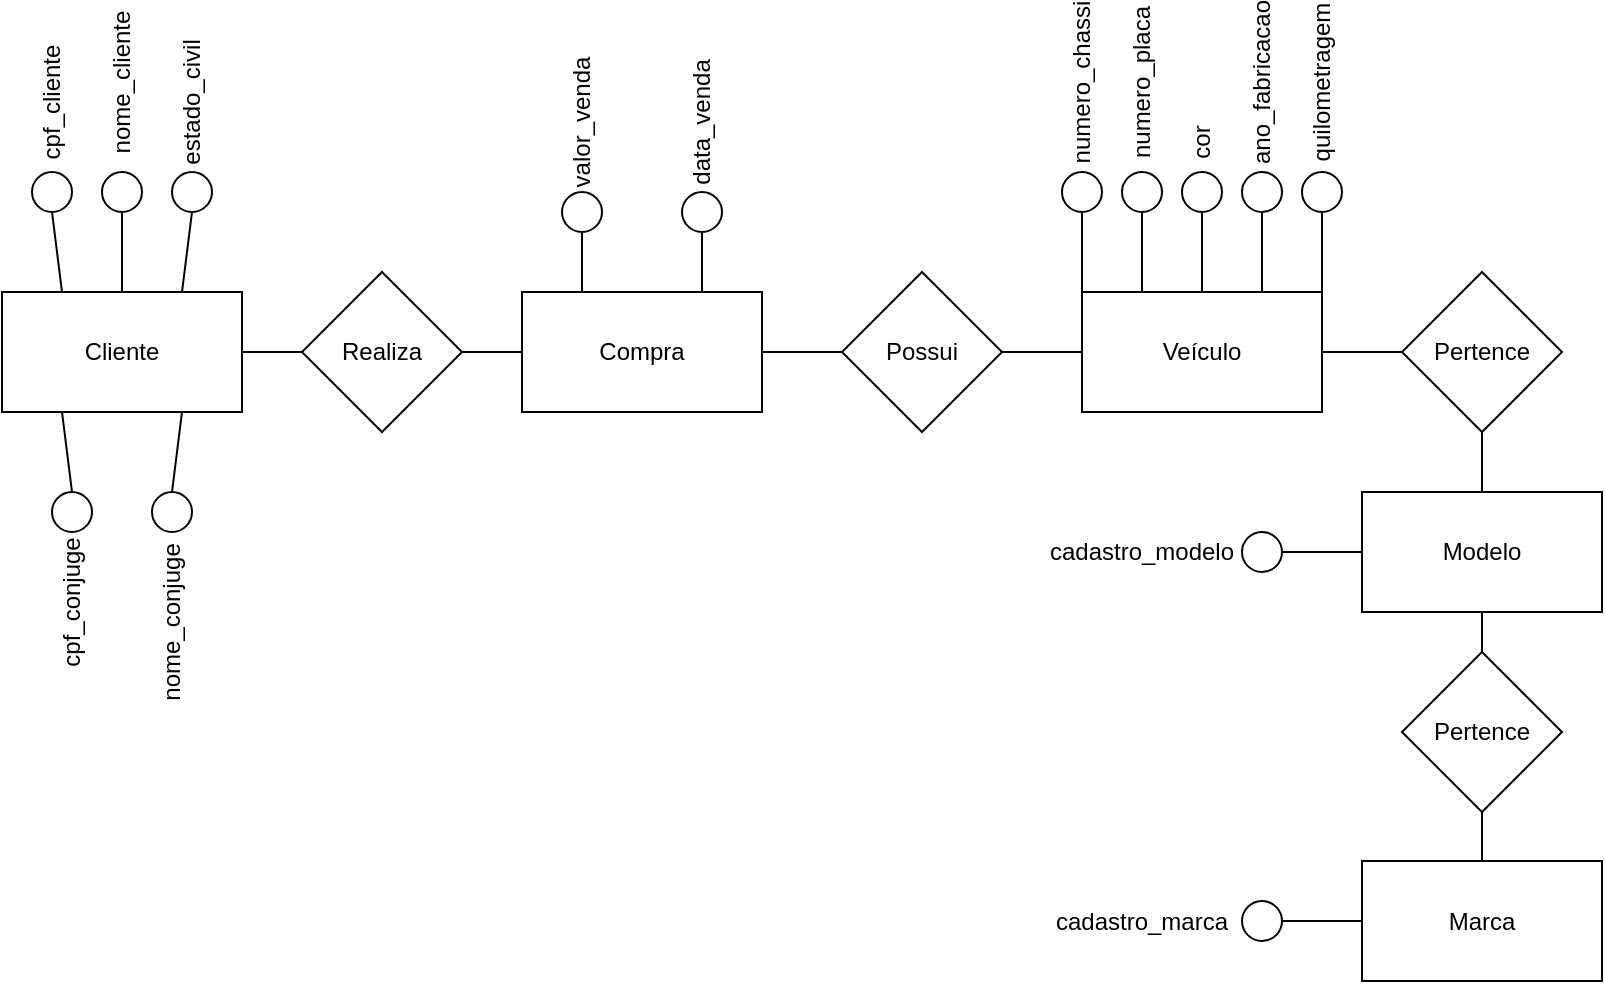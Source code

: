 <mxfile version="17.4.0" type="github"><diagram id="84FJhLwSLJNB9v0vcDva" name="Page-1"><mxGraphModel dx="920" dy="800" grid="1" gridSize="10" guides="1" tooltips="1" connect="1" arrows="1" fold="1" page="1" pageScale="1" pageWidth="827" pageHeight="1169" math="0" shadow="0"><root><mxCell id="0"/><mxCell id="1" parent="0"/><mxCell id="sv6pKw_-4pBWD1Z9WhgW-1" value="&lt;div&gt;Veículo&lt;/div&gt;" style="rounded=0;whiteSpace=wrap;html=1;" vertex="1" parent="1"><mxGeometry x="540" y="160" width="120" height="60" as="geometry"/></mxCell><mxCell id="sv6pKw_-4pBWD1Z9WhgW-2" value="Pertence" style="rhombus;whiteSpace=wrap;html=1;" vertex="1" parent="1"><mxGeometry x="700" y="150" width="80" height="80" as="geometry"/></mxCell><mxCell id="sv6pKw_-4pBWD1Z9WhgW-3" value="Marca" style="rounded=0;whiteSpace=wrap;html=1;" vertex="1" parent="1"><mxGeometry x="680" y="444.5" width="120" height="60" as="geometry"/></mxCell><mxCell id="sv6pKw_-4pBWD1Z9WhgW-4" value="Pertence" style="rhombus;whiteSpace=wrap;html=1;" vertex="1" parent="1"><mxGeometry x="700" y="340" width="80" height="80" as="geometry"/></mxCell><mxCell id="sv6pKw_-4pBWD1Z9WhgW-5" value="Modelo" style="rounded=0;whiteSpace=wrap;html=1;" vertex="1" parent="1"><mxGeometry x="680" y="260" width="120" height="60" as="geometry"/></mxCell><mxCell id="sv6pKw_-4pBWD1Z9WhgW-7" value="" style="endArrow=none;html=1;rounded=0;entryX=0;entryY=0.5;entryDx=0;entryDy=0;" edge="1" parent="1" target="sv6pKw_-4pBWD1Z9WhgW-2"><mxGeometry width="50" height="50" relative="1" as="geometry"><mxPoint x="660" y="190" as="sourcePoint"/><mxPoint x="500" y="120" as="targetPoint"/></mxGeometry></mxCell><mxCell id="sv6pKw_-4pBWD1Z9WhgW-8" value="" style="endArrow=none;html=1;rounded=0;exitX=0.5;exitY=0;exitDx=0;exitDy=0;" edge="1" parent="1" source="sv6pKw_-4pBWD1Z9WhgW-3"><mxGeometry width="50" height="50" relative="1" as="geometry"><mxPoint x="520" y="340" as="sourcePoint"/><mxPoint x="740" y="420" as="targetPoint"/></mxGeometry></mxCell><mxCell id="sv6pKw_-4pBWD1Z9WhgW-9" value="" style="endArrow=none;html=1;rounded=0;exitX=0.5;exitY=0;exitDx=0;exitDy=0;entryX=0.5;entryY=1;entryDx=0;entryDy=0;" edge="1" parent="1" source="sv6pKw_-4pBWD1Z9WhgW-4" target="sv6pKw_-4pBWD1Z9WhgW-5"><mxGeometry width="50" height="50" relative="1" as="geometry"><mxPoint x="640" y="340" as="sourcePoint"/><mxPoint x="690" y="290" as="targetPoint"/></mxGeometry></mxCell><mxCell id="sv6pKw_-4pBWD1Z9WhgW-13" value="Cliente" style="rounded=0;whiteSpace=wrap;html=1;" vertex="1" parent="1"><mxGeometry y="160" width="120" height="60" as="geometry"/></mxCell><mxCell id="sv6pKw_-4pBWD1Z9WhgW-14" value="" style="endArrow=none;html=1;rounded=0;exitX=1;exitY=0.5;exitDx=0;exitDy=0;entryX=0;entryY=0.5;entryDx=0;entryDy=0;" edge="1" parent="1" source="sv6pKw_-4pBWD1Z9WhgW-13"><mxGeometry width="50" height="50" relative="1" as="geometry"><mxPoint x="120" y="210" as="sourcePoint"/><mxPoint x="180" y="190" as="targetPoint"/></mxGeometry></mxCell><mxCell id="sv6pKw_-4pBWD1Z9WhgW-15" value="Realiza" style="rhombus;whiteSpace=wrap;html=1;" vertex="1" parent="1"><mxGeometry x="150" y="150" width="80" height="80" as="geometry"/></mxCell><mxCell id="sv6pKw_-4pBWD1Z9WhgW-16" value="Compra" style="rounded=0;whiteSpace=wrap;html=1;" vertex="1" parent="1"><mxGeometry x="260" y="160" width="120" height="60" as="geometry"/></mxCell><mxCell id="sv6pKw_-4pBWD1Z9WhgW-17" value="" style="endArrow=none;html=1;rounded=0;exitX=1;exitY=0.5;exitDx=0;exitDy=0;entryX=0;entryY=0.5;entryDx=0;entryDy=0;" edge="1" parent="1" source="sv6pKw_-4pBWD1Z9WhgW-15" target="sv6pKw_-4pBWD1Z9WhgW-16"><mxGeometry width="50" height="50" relative="1" as="geometry"><mxPoint x="220" y="210" as="sourcePoint"/><mxPoint x="270" y="160" as="targetPoint"/></mxGeometry></mxCell><mxCell id="sv6pKw_-4pBWD1Z9WhgW-18" value="Possui" style="rhombus;whiteSpace=wrap;html=1;" vertex="1" parent="1"><mxGeometry x="420" y="150" width="80" height="80" as="geometry"/></mxCell><mxCell id="sv6pKw_-4pBWD1Z9WhgW-19" value="" style="endArrow=none;html=1;rounded=0;exitX=1;exitY=0.5;exitDx=0;exitDy=0;entryX=0;entryY=0.5;entryDx=0;entryDy=0;" edge="1" parent="1" source="sv6pKw_-4pBWD1Z9WhgW-16" target="sv6pKw_-4pBWD1Z9WhgW-18"><mxGeometry width="50" height="50" relative="1" as="geometry"><mxPoint x="380" y="210" as="sourcePoint"/><mxPoint x="430" y="160" as="targetPoint"/></mxGeometry></mxCell><mxCell id="sv6pKw_-4pBWD1Z9WhgW-20" value="" style="endArrow=none;html=1;rounded=0;exitX=1;exitY=0.5;exitDx=0;exitDy=0;entryX=0;entryY=0.5;entryDx=0;entryDy=0;" edge="1" parent="1" source="sv6pKw_-4pBWD1Z9WhgW-18" target="sv6pKw_-4pBWD1Z9WhgW-1"><mxGeometry width="50" height="50" relative="1" as="geometry"><mxPoint x="520" y="220" as="sourcePoint"/><mxPoint x="570" y="170" as="targetPoint"/></mxGeometry></mxCell><mxCell id="sv6pKw_-4pBWD1Z9WhgW-21" value="" style="endArrow=none;html=1;rounded=0;entryX=0.5;entryY=1;entryDx=0;entryDy=0;exitX=0.5;exitY=0;exitDx=0;exitDy=0;" edge="1" parent="1" source="sv6pKw_-4pBWD1Z9WhgW-5" target="sv6pKw_-4pBWD1Z9WhgW-2"><mxGeometry width="50" height="50" relative="1" as="geometry"><mxPoint x="720" y="270" as="sourcePoint"/><mxPoint x="770" y="220" as="targetPoint"/></mxGeometry></mxCell><mxCell id="sv6pKw_-4pBWD1Z9WhgW-23" value="" style="ellipse;whiteSpace=wrap;html=1;aspect=fixed;" vertex="1" parent="1"><mxGeometry x="530" y="100" width="20" height="20" as="geometry"/></mxCell><mxCell id="sv6pKw_-4pBWD1Z9WhgW-26" value="" style="ellipse;whiteSpace=wrap;html=1;aspect=fixed;" vertex="1" parent="1"><mxGeometry x="560" y="100" width="20" height="20" as="geometry"/></mxCell><mxCell id="sv6pKw_-4pBWD1Z9WhgW-28" value="" style="ellipse;whiteSpace=wrap;html=1;aspect=fixed;" vertex="1" parent="1"><mxGeometry x="590" y="100" width="20" height="20" as="geometry"/></mxCell><mxCell id="sv6pKw_-4pBWD1Z9WhgW-29" value="" style="ellipse;whiteSpace=wrap;html=1;aspect=fixed;" vertex="1" parent="1"><mxGeometry x="620" y="100" width="20" height="20" as="geometry"/></mxCell><mxCell id="sv6pKw_-4pBWD1Z9WhgW-30" value="" style="ellipse;whiteSpace=wrap;html=1;aspect=fixed;" vertex="1" parent="1"><mxGeometry x="650" y="100" width="20" height="20" as="geometry"/></mxCell><mxCell id="sv6pKw_-4pBWD1Z9WhgW-31" value="numero_chassi" style="text;html=1;strokeColor=none;fillColor=none;align=center;verticalAlign=middle;whiteSpace=wrap;rounded=0;rotation=-90;" vertex="1" parent="1"><mxGeometry x="510" y="40" width="60" height="30" as="geometry"/></mxCell><mxCell id="sv6pKw_-4pBWD1Z9WhgW-32" value="&lt;div&gt;numero_placa&lt;/div&gt;" style="text;html=1;strokeColor=none;fillColor=none;align=center;verticalAlign=middle;whiteSpace=wrap;rounded=0;rotation=-90;" vertex="1" parent="1"><mxGeometry x="540" y="40" width="60" height="30" as="geometry"/></mxCell><mxCell id="sv6pKw_-4pBWD1Z9WhgW-33" value="cor" style="text;html=1;strokeColor=none;fillColor=none;align=center;verticalAlign=middle;whiteSpace=wrap;rounded=0;rotation=-90;" vertex="1" parent="1"><mxGeometry x="570" y="70" width="60" height="30" as="geometry"/></mxCell><mxCell id="sv6pKw_-4pBWD1Z9WhgW-34" value="ano_fabricacao" style="text;html=1;strokeColor=none;fillColor=none;align=center;verticalAlign=middle;whiteSpace=wrap;rounded=0;rotation=-90;" vertex="1" parent="1"><mxGeometry x="600" y="40" width="60" height="30" as="geometry"/></mxCell><mxCell id="sv6pKw_-4pBWD1Z9WhgW-35" value="quilometragem" style="text;html=1;strokeColor=none;fillColor=none;align=center;verticalAlign=middle;whiteSpace=wrap;rounded=0;rotation=-90;" vertex="1" parent="1"><mxGeometry x="630" y="40" width="60" height="30" as="geometry"/></mxCell><mxCell id="sv6pKw_-4pBWD1Z9WhgW-36" value="" style="endArrow=none;html=1;rounded=0;entryX=0.5;entryY=1;entryDx=0;entryDy=0;" edge="1" parent="1" target="sv6pKw_-4pBWD1Z9WhgW-23"><mxGeometry width="50" height="50" relative="1" as="geometry"><mxPoint x="540" y="160" as="sourcePoint"/><mxPoint x="570" y="130" as="targetPoint"/><Array as="points"><mxPoint x="540" y="160"/><mxPoint x="540" y="140"/></Array></mxGeometry></mxCell><mxCell id="sv6pKw_-4pBWD1Z9WhgW-37" value="" style="endArrow=none;html=1;rounded=0;entryX=0.5;entryY=1;entryDx=0;entryDy=0;exitX=0.25;exitY=0;exitDx=0;exitDy=0;" edge="1" parent="1" source="sv6pKw_-4pBWD1Z9WhgW-1" target="sv6pKw_-4pBWD1Z9WhgW-26"><mxGeometry width="50" height="50" relative="1" as="geometry"><mxPoint x="620" y="170" as="sourcePoint"/><mxPoint x="670" y="120" as="targetPoint"/><Array as="points"><mxPoint x="570" y="140"/></Array></mxGeometry></mxCell><mxCell id="sv6pKw_-4pBWD1Z9WhgW-38" value="" style="endArrow=none;html=1;rounded=0;exitX=0.5;exitY=0;exitDx=0;exitDy=0;" edge="1" parent="1" source="sv6pKw_-4pBWD1Z9WhgW-1"><mxGeometry width="50" height="50" relative="1" as="geometry"><mxPoint x="680" y="150" as="sourcePoint"/><mxPoint x="600" y="120" as="targetPoint"/></mxGeometry></mxCell><mxCell id="sv6pKw_-4pBWD1Z9WhgW-39" value="" style="endArrow=none;html=1;rounded=0;exitX=0.75;exitY=0;exitDx=0;exitDy=0;entryX=0.5;entryY=1;entryDx=0;entryDy=0;" edge="1" parent="1" source="sv6pKw_-4pBWD1Z9WhgW-1" target="sv6pKw_-4pBWD1Z9WhgW-29"><mxGeometry width="50" height="50" relative="1" as="geometry"><mxPoint x="710" y="120" as="sourcePoint"/><mxPoint x="760" y="70" as="targetPoint"/><Array as="points"><mxPoint x="630" y="140"/></Array></mxGeometry></mxCell><mxCell id="sv6pKw_-4pBWD1Z9WhgW-40" value="" style="endArrow=none;html=1;rounded=0;exitX=1;exitY=0;exitDx=0;exitDy=0;entryX=0.5;entryY=1;entryDx=0;entryDy=0;" edge="1" parent="1" source="sv6pKw_-4pBWD1Z9WhgW-1" target="sv6pKw_-4pBWD1Z9WhgW-30"><mxGeometry width="50" height="50" relative="1" as="geometry"><mxPoint x="690" y="120" as="sourcePoint"/><mxPoint x="740" y="70" as="targetPoint"/><Array as="points"><mxPoint x="660" y="140"/></Array></mxGeometry></mxCell><mxCell id="sv6pKw_-4pBWD1Z9WhgW-42" value="" style="ellipse;whiteSpace=wrap;html=1;aspect=fixed;" vertex="1" parent="1"><mxGeometry x="280" y="110" width="20" height="20" as="geometry"/></mxCell><mxCell id="sv6pKw_-4pBWD1Z9WhgW-43" value="" style="ellipse;whiteSpace=wrap;html=1;aspect=fixed;" vertex="1" parent="1"><mxGeometry x="340" y="110" width="20" height="20" as="geometry"/></mxCell><mxCell id="sv6pKw_-4pBWD1Z9WhgW-44" value="valor_venda" style="text;html=1;strokeColor=none;fillColor=none;align=center;verticalAlign=middle;whiteSpace=wrap;rounded=0;rotation=270;" vertex="1" parent="1"><mxGeometry x="260" y="60" width="60" height="30" as="geometry"/></mxCell><mxCell id="sv6pKw_-4pBWD1Z9WhgW-45" value="data_venda" style="text;html=1;strokeColor=none;fillColor=none;align=center;verticalAlign=middle;whiteSpace=wrap;rounded=0;rotation=-90;" vertex="1" parent="1"><mxGeometry x="320" y="60" width="60" height="30" as="geometry"/></mxCell><mxCell id="sv6pKw_-4pBWD1Z9WhgW-46" value="" style="endArrow=none;html=1;rounded=0;entryX=0.5;entryY=1;entryDx=0;entryDy=0;exitX=0.25;exitY=0;exitDx=0;exitDy=0;" edge="1" parent="1" source="sv6pKw_-4pBWD1Z9WhgW-16" target="sv6pKw_-4pBWD1Z9WhgW-42"><mxGeometry width="50" height="50" relative="1" as="geometry"><mxPoint x="260" y="170" as="sourcePoint"/><mxPoint x="300" y="140" as="targetPoint"/></mxGeometry></mxCell><mxCell id="sv6pKw_-4pBWD1Z9WhgW-48" value="" style="endArrow=none;html=1;rounded=0;entryX=0.5;entryY=1;entryDx=0;entryDy=0;exitX=0.75;exitY=0;exitDx=0;exitDy=0;" edge="1" parent="1" source="sv6pKw_-4pBWD1Z9WhgW-16" target="sv6pKw_-4pBWD1Z9WhgW-43"><mxGeometry width="50" height="50" relative="1" as="geometry"><mxPoint x="290" y="170" as="sourcePoint"/><mxPoint x="340" y="120" as="targetPoint"/></mxGeometry></mxCell><mxCell id="sv6pKw_-4pBWD1Z9WhgW-51" value="" style="ellipse;whiteSpace=wrap;html=1;aspect=fixed;" vertex="1" parent="1"><mxGeometry x="620" y="280" width="20" height="20" as="geometry"/></mxCell><mxCell id="sv6pKw_-4pBWD1Z9WhgW-52" value="cadastro_modelo" style="text;html=1;strokeColor=none;fillColor=none;align=center;verticalAlign=middle;whiteSpace=wrap;rounded=0;" vertex="1" parent="1"><mxGeometry x="540" y="275" width="60" height="30" as="geometry"/></mxCell><mxCell id="sv6pKw_-4pBWD1Z9WhgW-53" value="" style="endArrow=none;html=1;rounded=0;exitX=1;exitY=0.5;exitDx=0;exitDy=0;entryX=0;entryY=0.5;entryDx=0;entryDy=0;" edge="1" parent="1" source="sv6pKw_-4pBWD1Z9WhgW-51" target="sv6pKw_-4pBWD1Z9WhgW-5"><mxGeometry width="50" height="50" relative="1" as="geometry"><mxPoint x="640" y="340" as="sourcePoint"/><mxPoint x="630" y="330" as="targetPoint"/></mxGeometry></mxCell><mxCell id="sv6pKw_-4pBWD1Z9WhgW-55" value="" style="ellipse;whiteSpace=wrap;html=1;aspect=fixed;" vertex="1" parent="1"><mxGeometry x="620" y="464.5" width="20" height="20" as="geometry"/></mxCell><mxCell id="sv6pKw_-4pBWD1Z9WhgW-56" value="cadastro_marca" style="text;html=1;strokeColor=none;fillColor=none;align=center;verticalAlign=middle;whiteSpace=wrap;rounded=0;" vertex="1" parent="1"><mxGeometry x="540" y="459.5" width="60" height="30" as="geometry"/></mxCell><mxCell id="sv6pKw_-4pBWD1Z9WhgW-57" value="" style="endArrow=none;html=1;rounded=0;exitX=1;exitY=0.5;exitDx=0;exitDy=0;entryX=0;entryY=0.5;entryDx=0;entryDy=0;" edge="1" parent="1" source="sv6pKw_-4pBWD1Z9WhgW-55" target="sv6pKw_-4pBWD1Z9WhgW-3"><mxGeometry width="50" height="50" relative="1" as="geometry"><mxPoint x="650" y="490" as="sourcePoint"/><mxPoint x="700" y="440" as="targetPoint"/></mxGeometry></mxCell><mxCell id="sv6pKw_-4pBWD1Z9WhgW-58" value="" style="ellipse;whiteSpace=wrap;html=1;aspect=fixed;" vertex="1" parent="1"><mxGeometry x="15" y="100" width="20" height="20" as="geometry"/></mxCell><mxCell id="sv6pKw_-4pBWD1Z9WhgW-59" value="" style="ellipse;whiteSpace=wrap;html=1;aspect=fixed;" vertex="1" parent="1"><mxGeometry x="50" y="100" width="20" height="20" as="geometry"/></mxCell><mxCell id="sv6pKw_-4pBWD1Z9WhgW-60" value="" style="ellipse;whiteSpace=wrap;html=1;aspect=fixed;" vertex="1" parent="1"><mxGeometry x="85" y="100" width="20" height="20" as="geometry"/></mxCell><mxCell id="sv6pKw_-4pBWD1Z9WhgW-61" value="" style="ellipse;whiteSpace=wrap;html=1;aspect=fixed;" vertex="1" parent="1"><mxGeometry x="25" y="260" width="20" height="20" as="geometry"/></mxCell><mxCell id="sv6pKw_-4pBWD1Z9WhgW-62" value="" style="ellipse;whiteSpace=wrap;html=1;aspect=fixed;" vertex="1" parent="1"><mxGeometry x="75" y="260" width="20" height="20" as="geometry"/></mxCell><mxCell id="sv6pKw_-4pBWD1Z9WhgW-63" value="cpf_cliente" style="text;html=1;strokeColor=none;fillColor=none;align=center;verticalAlign=middle;whiteSpace=wrap;rounded=0;rotation=-90;" vertex="1" parent="1"><mxGeometry x="-5" y="50" width="60" height="30" as="geometry"/></mxCell><mxCell id="sv6pKw_-4pBWD1Z9WhgW-64" value="nome_cliente" style="text;html=1;strokeColor=none;fillColor=none;align=center;verticalAlign=middle;whiteSpace=wrap;rounded=0;rotation=-90;" vertex="1" parent="1"><mxGeometry x="30" y="40" width="60" height="30" as="geometry"/></mxCell><mxCell id="sv6pKw_-4pBWD1Z9WhgW-65" value="estado_civil" style="text;html=1;strokeColor=none;fillColor=none;align=center;verticalAlign=middle;whiteSpace=wrap;rounded=0;rotation=-90;" vertex="1" parent="1"><mxGeometry x="65" y="50" width="60" height="30" as="geometry"/></mxCell><mxCell id="sv6pKw_-4pBWD1Z9WhgW-67" value="" style="endArrow=none;html=1;rounded=0;entryX=0.25;entryY=1;entryDx=0;entryDy=0;exitX=0.5;exitY=0;exitDx=0;exitDy=0;" edge="1" parent="1" source="sv6pKw_-4pBWD1Z9WhgW-61" target="sv6pKw_-4pBWD1Z9WhgW-13"><mxGeometry width="50" height="50" relative="1" as="geometry"><mxPoint x="40" y="390" as="sourcePoint"/><mxPoint x="90" y="340" as="targetPoint"/></mxGeometry></mxCell><mxCell id="sv6pKw_-4pBWD1Z9WhgW-68" value="" style="endArrow=none;html=1;rounded=0;entryX=0.75;entryY=1;entryDx=0;entryDy=0;exitX=0.5;exitY=0;exitDx=0;exitDy=0;" edge="1" parent="1" source="sv6pKw_-4pBWD1Z9WhgW-62" target="sv6pKw_-4pBWD1Z9WhgW-13"><mxGeometry width="50" height="50" relative="1" as="geometry"><mxPoint x="90" y="260" as="sourcePoint"/><mxPoint x="80" y="300" as="targetPoint"/></mxGeometry></mxCell><mxCell id="sv6pKw_-4pBWD1Z9WhgW-69" value="" style="endArrow=none;html=1;rounded=0;entryX=0.5;entryY=1;entryDx=0;entryDy=0;exitX=0.25;exitY=0;exitDx=0;exitDy=0;" edge="1" parent="1" source="sv6pKw_-4pBWD1Z9WhgW-13" target="sv6pKw_-4pBWD1Z9WhgW-58"><mxGeometry width="50" height="50" relative="1" as="geometry"><mxPoint y="180" as="sourcePoint"/><mxPoint x="50" y="130" as="targetPoint"/></mxGeometry></mxCell><mxCell id="sv6pKw_-4pBWD1Z9WhgW-70" value="" style="endArrow=none;html=1;rounded=0;entryX=0.5;entryY=1;entryDx=0;entryDy=0;exitX=0.5;exitY=0;exitDx=0;exitDy=0;" edge="1" parent="1" source="sv6pKw_-4pBWD1Z9WhgW-13" target="sv6pKw_-4pBWD1Z9WhgW-59"><mxGeometry width="50" height="50" relative="1" as="geometry"><mxPoint x="30" y="230" as="sourcePoint"/><mxPoint x="80" y="180" as="targetPoint"/></mxGeometry></mxCell><mxCell id="sv6pKw_-4pBWD1Z9WhgW-71" value="" style="endArrow=none;html=1;rounded=0;entryX=0.5;entryY=1;entryDx=0;entryDy=0;exitX=0.75;exitY=0;exitDx=0;exitDy=0;" edge="1" parent="1" source="sv6pKw_-4pBWD1Z9WhgW-13" target="sv6pKw_-4pBWD1Z9WhgW-60"><mxGeometry width="50" height="50" relative="1" as="geometry"><mxPoint x="70" y="220" as="sourcePoint"/><mxPoint x="120" y="170" as="targetPoint"/></mxGeometry></mxCell><mxCell id="sv6pKw_-4pBWD1Z9WhgW-73" value="cpf_conjuge" style="text;html=1;strokeColor=none;fillColor=none;align=center;verticalAlign=middle;whiteSpace=wrap;rounded=0;rotation=-90;" vertex="1" parent="1"><mxGeometry x="5" y="300" width="60" height="30" as="geometry"/></mxCell><mxCell id="sv6pKw_-4pBWD1Z9WhgW-74" value="nome_conjuge" style="text;html=1;strokeColor=none;fillColor=none;align=center;verticalAlign=middle;whiteSpace=wrap;rounded=0;rotation=-90;" vertex="1" parent="1"><mxGeometry x="55" y="310" width="60" height="30" as="geometry"/></mxCell></root></mxGraphModel></diagram></mxfile>